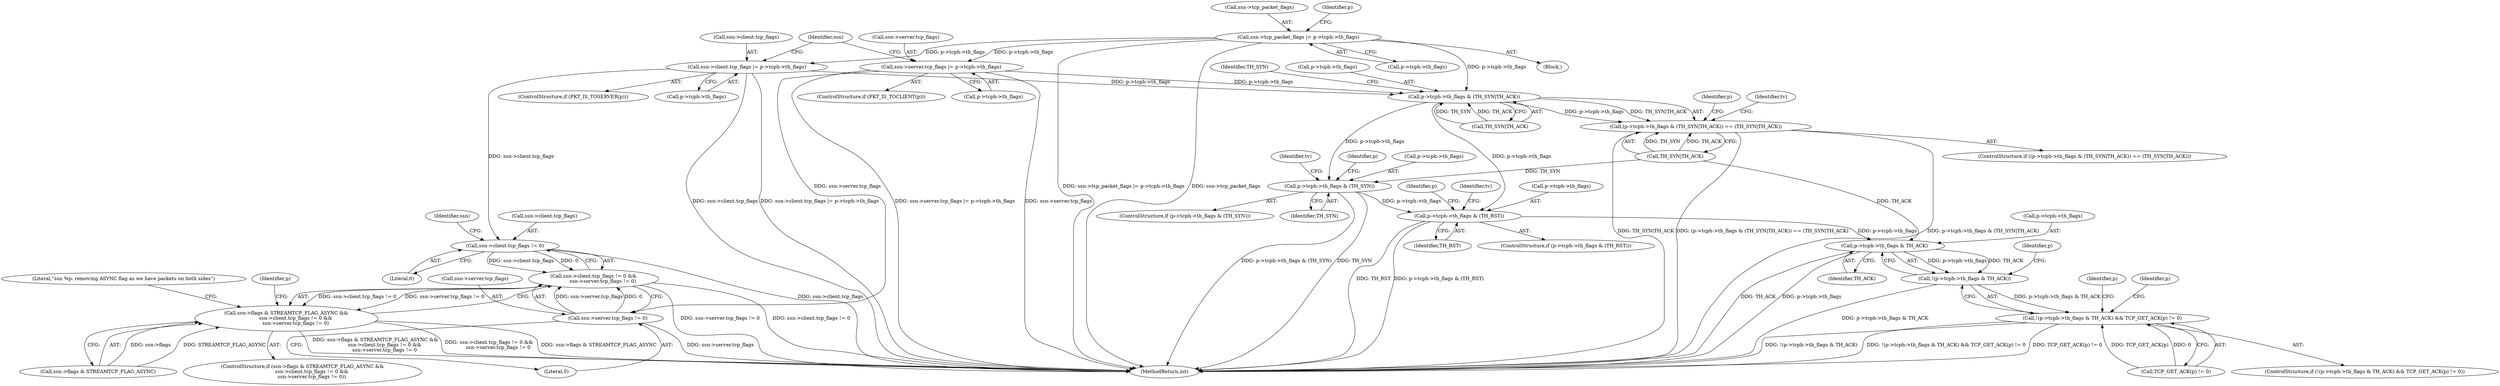 digraph "0_suricata_e1ef57c848bbe4e567d5d4b66d346a742e3f77a1_0@pointer" {
"1000197" [label="(Call,ssn->tcp_packet_flags |= p->tcph->th_flags)"];
"1000209" [label="(Call,ssn->client.tcp_flags |= p->tcph->th_flags)"];
"1000243" [label="(Call,ssn->client.tcp_flags != 0)"];
"1000242" [label="(Call,ssn->client.tcp_flags != 0 &&\n            ssn->server.tcp_flags != 0)"];
"1000236" [label="(Call,ssn->flags & STREAMTCP_FLAG_ASYNC &&\n            ssn->client.tcp_flags != 0 &&\n            ssn->server.tcp_flags != 0)"];
"1000268" [label="(Call,p->tcph->th_flags & (TH_SYN|TH_ACK))"];
"1000267" [label="(Call,(p->tcph->th_flags & (TH_SYN|TH_ACK)) == (TH_SYN|TH_ACK))"];
"1000288" [label="(Call,p->tcph->th_flags & (TH_SYN))"];
"1000302" [label="(Call,p->tcph->th_flags & (TH_RST))"];
"1000318" [label="(Call,p->tcph->th_flags & TH_ACK)"];
"1000317" [label="(Call,!(p->tcph->th_flags & TH_ACK))"];
"1000316" [label="(Call,!(p->tcph->th_flags & TH_ACK) && TCP_GET_ACK(p) != 0)"];
"1000224" [label="(Call,ssn->server.tcp_flags |= p->tcph->th_flags)"];
"1000250" [label="(Call,ssn->server.tcp_flags != 0)"];
"1000267" [label="(Call,(p->tcph->th_flags & (TH_SYN|TH_ACK)) == (TH_SYN|TH_ACK))"];
"1000197" [label="(Call,ssn->tcp_packet_flags |= p->tcph->th_flags)"];
"1000327" [label="(Identifier,p)"];
"1000239" [label="(Identifier,ssn)"];
"1000210" [label="(Call,ssn->client.tcp_flags)"];
"1000278" [label="(Identifier,TH_SYN)"];
"1000206" [label="(ControlStructure,if (PKT_IS_TOSERVER(p)))"];
"1000331" [label="(Identifier,p)"];
"1000291" [label="(Identifier,p)"];
"1000318" [label="(Call,p->tcph->th_flags & TH_ACK)"];
"1000316" [label="(Call,!(p->tcph->th_flags & TH_ACK) && TCP_GET_ACK(p) != 0)"];
"1000319" [label="(Call,p->tcph->th_flags)"];
"1000324" [label="(Identifier,TH_ACK)"];
"1000225" [label="(Call,ssn->server.tcp_flags)"];
"1000250" [label="(Call,ssn->server.tcp_flags != 0)"];
"1000235" [label="(ControlStructure,if (ssn->flags & STREAMTCP_FLAG_ASYNC &&\n            ssn->client.tcp_flags != 0 &&\n            ssn->server.tcp_flags != 0))"];
"1000277" [label="(Call,TH_SYN|TH_ACK)"];
"1000287" [label="(ControlStructure,if (p->tcph->th_flags & (TH_SYN)))"];
"1000244" [label="(Call,ssn->client.tcp_flags)"];
"1000243" [label="(Call,ssn->client.tcp_flags != 0)"];
"1000297" [label="(Identifier,tv)"];
"1000215" [label="(Call,p->tcph->th_flags)"];
"1000305" [label="(Identifier,p)"];
"1000325" [label="(Call,TCP_GET_ACK(p) != 0)"];
"1000237" [label="(Call,ssn->flags & STREAMTCP_FLAG_ASYNC)"];
"1000251" [label="(Call,ssn->server.tcp_flags)"];
"1000198" [label="(Call,ssn->tcp_packet_flags)"];
"1000242" [label="(Call,ssn->client.tcp_flags != 0 &&\n            ssn->server.tcp_flags != 0)"];
"1000301" [label="(ControlStructure,if (p->tcph->th_flags & (TH_RST)))"];
"1000201" [label="(Call,p->tcph->th_flags)"];
"1000315" [label="(ControlStructure,if (!(p->tcph->th_flags & TH_ACK) && TCP_GET_ACK(p) != 0))"];
"1000282" [label="(Identifier,tv)"];
"1000221" [label="(ControlStructure,if (PKT_IS_TOCLIENT(p)))"];
"1000256" [label="(Literal,0)"];
"1000274" [label="(Call,TH_SYN|TH_ACK)"];
"1000294" [label="(Identifier,TH_SYN)"];
"1000208" [label="(Identifier,p)"];
"1000336" [label="(Identifier,p)"];
"1000884" [label="(MethodReturn,int)"];
"1000224" [label="(Call,ssn->server.tcp_flags |= p->tcph->th_flags)"];
"1000288" [label="(Call,p->tcph->th_flags & (TH_SYN))"];
"1000230" [label="(Call,p->tcph->th_flags)"];
"1000308" [label="(Identifier,TH_RST)"];
"1000253" [label="(Identifier,ssn)"];
"1000249" [label="(Literal,0)"];
"1000271" [label="(Identifier,p)"];
"1000209" [label="(Call,ssn->client.tcp_flags |= p->tcph->th_flags)"];
"1000289" [label="(Call,p->tcph->th_flags)"];
"1000303" [label="(Call,p->tcph->th_flags)"];
"1000259" [label="(Literal,\"ssn %p: removing ASYNC flag as we have packets on both sides\")"];
"1000269" [label="(Call,p->tcph->th_flags)"];
"1000266" [label="(ControlStructure,if ((p->tcph->th_flags & (TH_SYN|TH_ACK)) == (TH_SYN|TH_ACK)))"];
"1000321" [label="(Identifier,p)"];
"1000268" [label="(Call,p->tcph->th_flags & (TH_SYN|TH_ACK))"];
"1000302" [label="(Call,p->tcph->th_flags & (TH_RST))"];
"1000317" [label="(Call,!(p->tcph->th_flags & TH_ACK))"];
"1000311" [label="(Identifier,tv)"];
"1000236" [label="(Call,ssn->flags & STREAMTCP_FLAG_ASYNC &&\n            ssn->client.tcp_flags != 0 &&\n            ssn->server.tcp_flags != 0)"];
"1000196" [label="(Block,)"];
"1000197" -> "1000196"  [label="AST: "];
"1000197" -> "1000201"  [label="CFG: "];
"1000198" -> "1000197"  [label="AST: "];
"1000201" -> "1000197"  [label="AST: "];
"1000208" -> "1000197"  [label="CFG: "];
"1000197" -> "1000884"  [label="DDG: ssn->tcp_packet_flags |= p->tcph->th_flags"];
"1000197" -> "1000884"  [label="DDG: ssn->tcp_packet_flags"];
"1000197" -> "1000209"  [label="DDG: p->tcph->th_flags"];
"1000197" -> "1000224"  [label="DDG: p->tcph->th_flags"];
"1000197" -> "1000268"  [label="DDG: p->tcph->th_flags"];
"1000209" -> "1000206"  [label="AST: "];
"1000209" -> "1000215"  [label="CFG: "];
"1000210" -> "1000209"  [label="AST: "];
"1000215" -> "1000209"  [label="AST: "];
"1000239" -> "1000209"  [label="CFG: "];
"1000209" -> "1000884"  [label="DDG: ssn->client.tcp_flags |= p->tcph->th_flags"];
"1000209" -> "1000884"  [label="DDG: ssn->client.tcp_flags"];
"1000209" -> "1000243"  [label="DDG: ssn->client.tcp_flags"];
"1000209" -> "1000268"  [label="DDG: p->tcph->th_flags"];
"1000243" -> "1000242"  [label="AST: "];
"1000243" -> "1000249"  [label="CFG: "];
"1000244" -> "1000243"  [label="AST: "];
"1000249" -> "1000243"  [label="AST: "];
"1000253" -> "1000243"  [label="CFG: "];
"1000242" -> "1000243"  [label="CFG: "];
"1000243" -> "1000884"  [label="DDG: ssn->client.tcp_flags"];
"1000243" -> "1000242"  [label="DDG: ssn->client.tcp_flags"];
"1000243" -> "1000242"  [label="DDG: 0"];
"1000242" -> "1000236"  [label="AST: "];
"1000242" -> "1000250"  [label="CFG: "];
"1000250" -> "1000242"  [label="AST: "];
"1000236" -> "1000242"  [label="CFG: "];
"1000242" -> "1000884"  [label="DDG: ssn->server.tcp_flags != 0"];
"1000242" -> "1000884"  [label="DDG: ssn->client.tcp_flags != 0"];
"1000242" -> "1000236"  [label="DDG: ssn->client.tcp_flags != 0"];
"1000242" -> "1000236"  [label="DDG: ssn->server.tcp_flags != 0"];
"1000250" -> "1000242"  [label="DDG: ssn->server.tcp_flags"];
"1000250" -> "1000242"  [label="DDG: 0"];
"1000236" -> "1000235"  [label="AST: "];
"1000236" -> "1000237"  [label="CFG: "];
"1000237" -> "1000236"  [label="AST: "];
"1000259" -> "1000236"  [label="CFG: "];
"1000271" -> "1000236"  [label="CFG: "];
"1000236" -> "1000884"  [label="DDG: ssn->flags & STREAMTCP_FLAG_ASYNC"];
"1000236" -> "1000884"  [label="DDG: ssn->flags & STREAMTCP_FLAG_ASYNC &&\n            ssn->client.tcp_flags != 0 &&\n            ssn->server.tcp_flags != 0"];
"1000236" -> "1000884"  [label="DDG: ssn->client.tcp_flags != 0 &&\n            ssn->server.tcp_flags != 0"];
"1000237" -> "1000236"  [label="DDG: ssn->flags"];
"1000237" -> "1000236"  [label="DDG: STREAMTCP_FLAG_ASYNC"];
"1000268" -> "1000267"  [label="AST: "];
"1000268" -> "1000274"  [label="CFG: "];
"1000269" -> "1000268"  [label="AST: "];
"1000274" -> "1000268"  [label="AST: "];
"1000278" -> "1000268"  [label="CFG: "];
"1000268" -> "1000267"  [label="DDG: p->tcph->th_flags"];
"1000268" -> "1000267"  [label="DDG: TH_SYN|TH_ACK"];
"1000224" -> "1000268"  [label="DDG: p->tcph->th_flags"];
"1000274" -> "1000268"  [label="DDG: TH_SYN"];
"1000274" -> "1000268"  [label="DDG: TH_ACK"];
"1000268" -> "1000288"  [label="DDG: p->tcph->th_flags"];
"1000268" -> "1000302"  [label="DDG: p->tcph->th_flags"];
"1000267" -> "1000266"  [label="AST: "];
"1000267" -> "1000277"  [label="CFG: "];
"1000277" -> "1000267"  [label="AST: "];
"1000282" -> "1000267"  [label="CFG: "];
"1000291" -> "1000267"  [label="CFG: "];
"1000267" -> "1000884"  [label="DDG: (p->tcph->th_flags & (TH_SYN|TH_ACK)) == (TH_SYN|TH_ACK)"];
"1000267" -> "1000884"  [label="DDG: p->tcph->th_flags & (TH_SYN|TH_ACK)"];
"1000267" -> "1000884"  [label="DDG: TH_SYN|TH_ACK"];
"1000277" -> "1000267"  [label="DDG: TH_SYN"];
"1000277" -> "1000267"  [label="DDG: TH_ACK"];
"1000288" -> "1000287"  [label="AST: "];
"1000288" -> "1000294"  [label="CFG: "];
"1000289" -> "1000288"  [label="AST: "];
"1000294" -> "1000288"  [label="AST: "];
"1000297" -> "1000288"  [label="CFG: "];
"1000305" -> "1000288"  [label="CFG: "];
"1000288" -> "1000884"  [label="DDG: TH_SYN"];
"1000288" -> "1000884"  [label="DDG: p->tcph->th_flags & (TH_SYN)"];
"1000277" -> "1000288"  [label="DDG: TH_SYN"];
"1000288" -> "1000302"  [label="DDG: p->tcph->th_flags"];
"1000302" -> "1000301"  [label="AST: "];
"1000302" -> "1000308"  [label="CFG: "];
"1000303" -> "1000302"  [label="AST: "];
"1000308" -> "1000302"  [label="AST: "];
"1000311" -> "1000302"  [label="CFG: "];
"1000321" -> "1000302"  [label="CFG: "];
"1000302" -> "1000884"  [label="DDG: p->tcph->th_flags & (TH_RST)"];
"1000302" -> "1000884"  [label="DDG: TH_RST"];
"1000302" -> "1000318"  [label="DDG: p->tcph->th_flags"];
"1000318" -> "1000317"  [label="AST: "];
"1000318" -> "1000324"  [label="CFG: "];
"1000319" -> "1000318"  [label="AST: "];
"1000324" -> "1000318"  [label="AST: "];
"1000317" -> "1000318"  [label="CFG: "];
"1000318" -> "1000884"  [label="DDG: p->tcph->th_flags"];
"1000318" -> "1000884"  [label="DDG: TH_ACK"];
"1000318" -> "1000317"  [label="DDG: p->tcph->th_flags"];
"1000318" -> "1000317"  [label="DDG: TH_ACK"];
"1000277" -> "1000318"  [label="DDG: TH_ACK"];
"1000317" -> "1000316"  [label="AST: "];
"1000327" -> "1000317"  [label="CFG: "];
"1000316" -> "1000317"  [label="CFG: "];
"1000317" -> "1000884"  [label="DDG: p->tcph->th_flags & TH_ACK"];
"1000317" -> "1000316"  [label="DDG: p->tcph->th_flags & TH_ACK"];
"1000316" -> "1000315"  [label="AST: "];
"1000316" -> "1000325"  [label="CFG: "];
"1000325" -> "1000316"  [label="AST: "];
"1000331" -> "1000316"  [label="CFG: "];
"1000336" -> "1000316"  [label="CFG: "];
"1000316" -> "1000884"  [label="DDG: !(p->tcph->th_flags & TH_ACK) && TCP_GET_ACK(p) != 0"];
"1000316" -> "1000884"  [label="DDG: TCP_GET_ACK(p) != 0"];
"1000316" -> "1000884"  [label="DDG: !(p->tcph->th_flags & TH_ACK)"];
"1000325" -> "1000316"  [label="DDG: TCP_GET_ACK(p)"];
"1000325" -> "1000316"  [label="DDG: 0"];
"1000224" -> "1000221"  [label="AST: "];
"1000224" -> "1000230"  [label="CFG: "];
"1000225" -> "1000224"  [label="AST: "];
"1000230" -> "1000224"  [label="AST: "];
"1000239" -> "1000224"  [label="CFG: "];
"1000224" -> "1000884"  [label="DDG: ssn->server.tcp_flags"];
"1000224" -> "1000884"  [label="DDG: ssn->server.tcp_flags |= p->tcph->th_flags"];
"1000224" -> "1000250"  [label="DDG: ssn->server.tcp_flags"];
"1000250" -> "1000256"  [label="CFG: "];
"1000251" -> "1000250"  [label="AST: "];
"1000256" -> "1000250"  [label="AST: "];
"1000250" -> "1000884"  [label="DDG: ssn->server.tcp_flags"];
}
